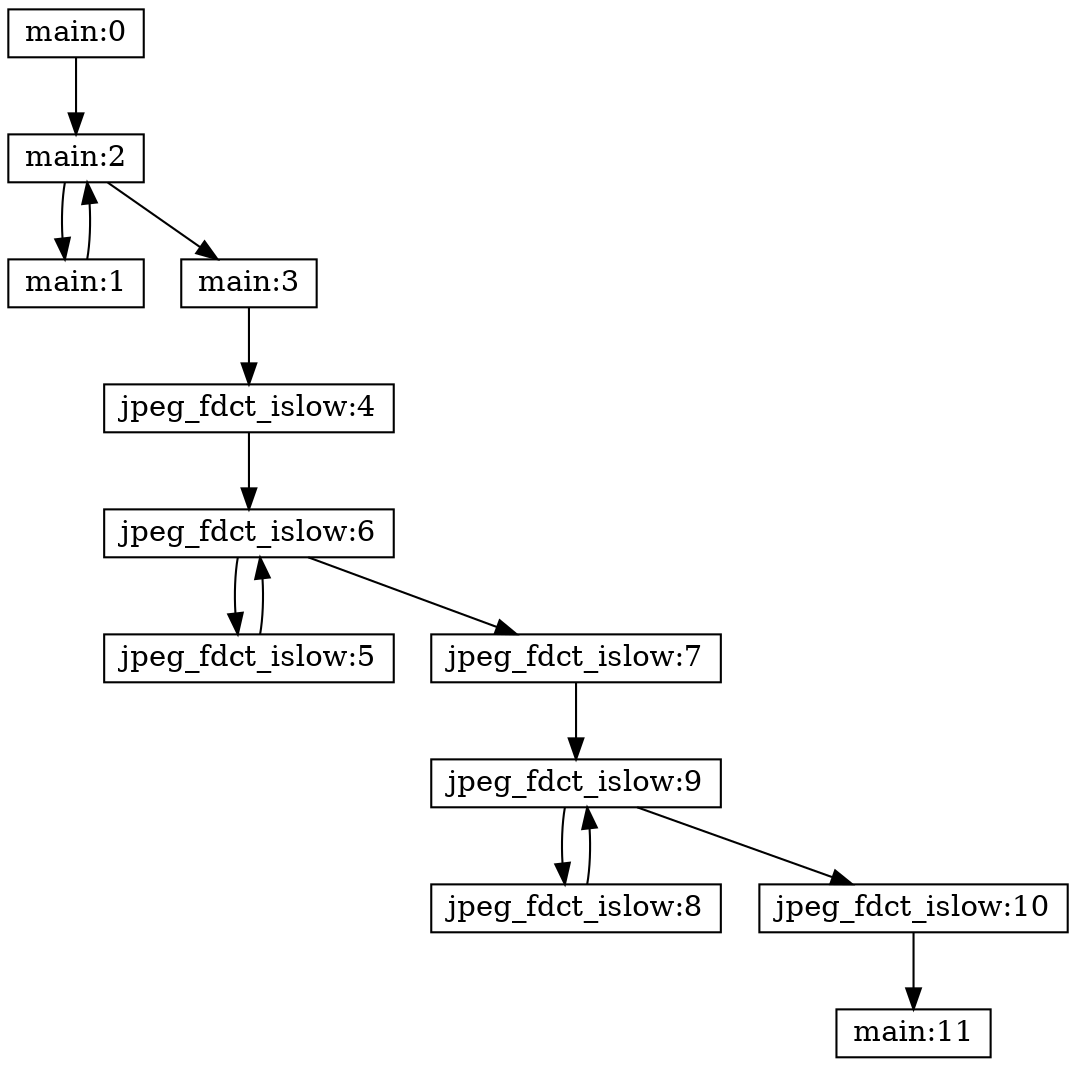 digraph CFG {
	node [shape=record,width=.1,height=.1];
	"main:0" -> "main:2";
	"main:1" -> "main:2";
	"main:2" -> "main:1";
	"main:2" -> "main:3";
	"main:3" -> "jpeg_fdct_islow:4";
	"jpeg_fdct_islow:4" -> "jpeg_fdct_islow:6";
	"jpeg_fdct_islow:5" -> "jpeg_fdct_islow:6";
	"jpeg_fdct_islow:6" -> "jpeg_fdct_islow:5";
	"jpeg_fdct_islow:6" -> "jpeg_fdct_islow:7";
	"jpeg_fdct_islow:7" -> "jpeg_fdct_islow:9";
	"jpeg_fdct_islow:8" -> "jpeg_fdct_islow:9";
	"jpeg_fdct_islow:9" -> "jpeg_fdct_islow:8";
	"jpeg_fdct_islow:9" -> "jpeg_fdct_islow:10";
	"jpeg_fdct_islow:10" -> "main:11";
}
